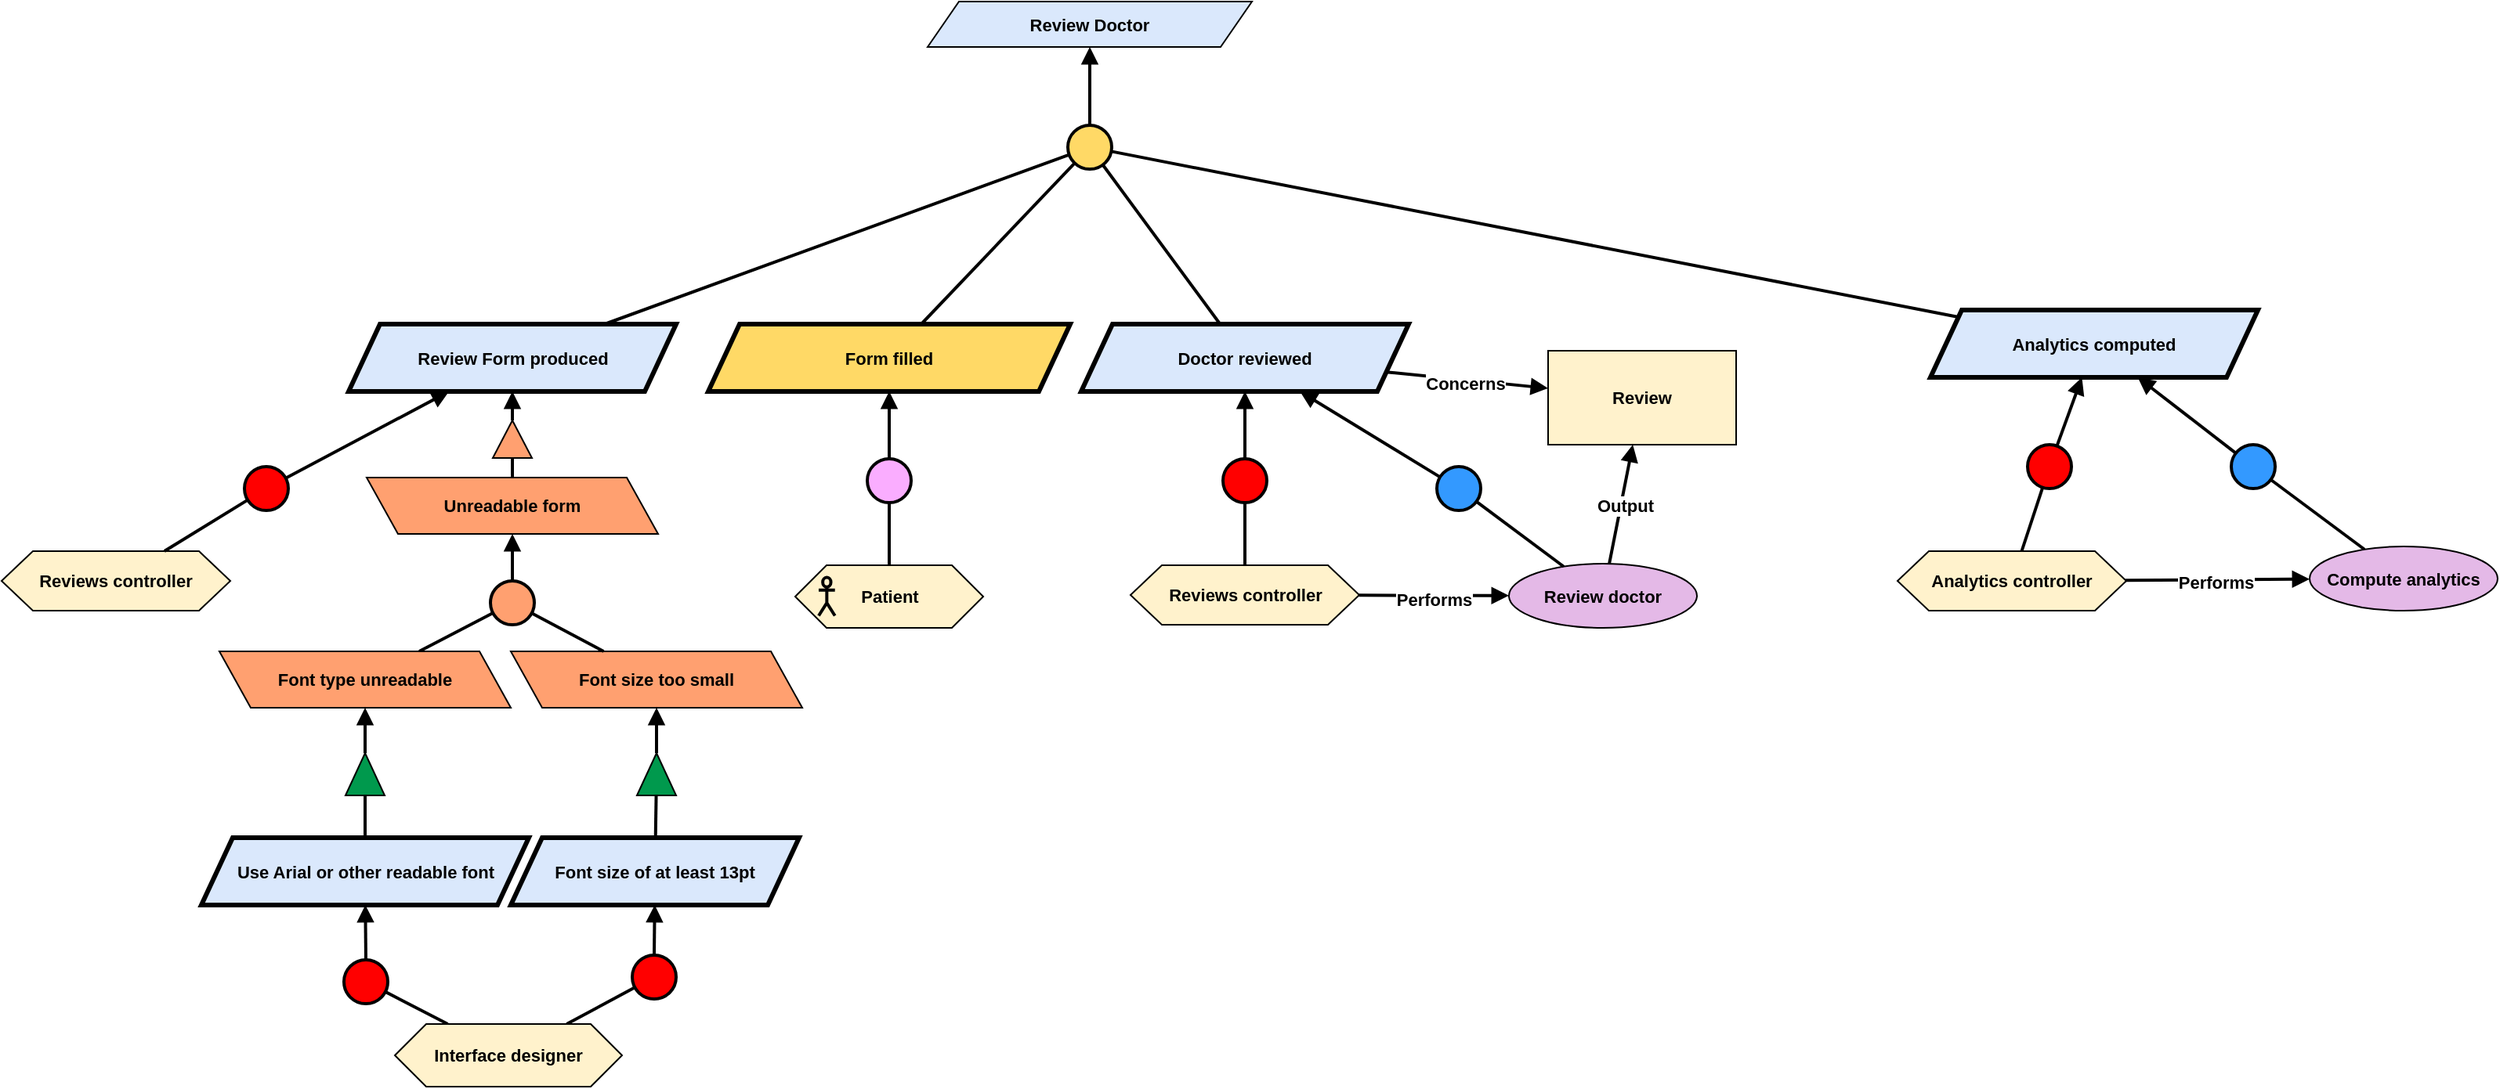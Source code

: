 <mxfile version="24.4.6" type="github">
  <diagram name="Page-1" id="QZbvU5UdVqbodoA97YqL">
    <mxGraphModel dx="3793" dy="1004" grid="0" gridSize="10" guides="1" tooltips="1" connect="1" arrows="1" fold="1" page="0" pageScale="1" pageWidth="827" pageHeight="1169" math="0" shadow="0">
      <root>
        <mxCell id="0" />
        <mxCell id="1" parent="0" />
        <mxCell id="QZN1cMEf-9EO_mcpa69U-1" value="&lt;b&gt;Review Doctor&lt;/b&gt;" style="shape=parallelogram;perimeter=parallelogramPerimeter;whiteSpace=wrap;html=1;fixedSize=1;fillColor=#dae8fc;strokeColor=#000000;fontFamily=Helvetica;fontSize=11;fontColor=default;labelBackgroundColor=none;" parent="1" vertex="1">
          <mxGeometry x="-1150" y="324" width="207" height="29" as="geometry" />
        </mxCell>
        <mxCell id="GDvIqiIspNc1gY_K4FjV-1" value="" style="ellipse;whiteSpace=wrap;html=1;aspect=fixed;fillColor=#FFD966;strokeWidth=2;" parent="1" vertex="1">
          <mxGeometry x="-1060.5" y="403" width="28" height="28" as="geometry" />
        </mxCell>
        <mxCell id="GDvIqiIspNc1gY_K4FjV-2" value="" style="endArrow=block;html=1;rounded=0;endFill=1;strokeWidth=2;" parent="1" source="GDvIqiIspNc1gY_K4FjV-1" target="QZN1cMEf-9EO_mcpa69U-1" edge="1">
          <mxGeometry width="50" height="50" relative="1" as="geometry">
            <mxPoint x="-1044.505" y="424.972" as="sourcePoint" />
            <mxPoint x="-1048.5" y="380" as="targetPoint" />
          </mxGeometry>
        </mxCell>
        <mxCell id="GDvIqiIspNc1gY_K4FjV-3" value="" style="endArrow=none;html=1;rounded=0;strokeWidth=2;" parent="1" source="GDvIqiIspNc1gY_K4FjV-4" target="GDvIqiIspNc1gY_K4FjV-1" edge="1">
          <mxGeometry width="50" height="50" relative="1" as="geometry">
            <mxPoint x="-676.5" y="484" as="sourcePoint" />
            <mxPoint x="-651.5" y="420" as="targetPoint" />
          </mxGeometry>
        </mxCell>
        <mxCell id="GDvIqiIspNc1gY_K4FjV-4" value="&lt;b&gt;Review Form produced&lt;/b&gt;" style="shape=parallelogram;perimeter=parallelogramPerimeter;whiteSpace=wrap;html=1;fixedSize=1;fillColor=#dae8fc;strokeColor=#000000;strokeWidth=3;fontFamily=Helvetica;fontSize=11;fontColor=default;labelBackgroundColor=none;" parent="1" vertex="1">
          <mxGeometry x="-1519.5" y="530" width="209" height="43" as="geometry" />
        </mxCell>
        <mxCell id="GDvIqiIspNc1gY_K4FjV-5" value="&lt;b&gt;Doctor reviewed&lt;/b&gt;" style="shape=parallelogram;perimeter=parallelogramPerimeter;whiteSpace=wrap;html=1;fixedSize=1;fillColor=#dae8fc;strokeColor=#000000;strokeWidth=3;fontFamily=Helvetica;fontSize=11;fontColor=default;labelBackgroundColor=none;" parent="1" vertex="1">
          <mxGeometry x="-1052" y="530" width="209" height="43" as="geometry" />
        </mxCell>
        <mxCell id="GDvIqiIspNc1gY_K4FjV-6" value="&lt;b&gt;Form filled&lt;/b&gt;" style="shape=parallelogram;perimeter=parallelogramPerimeter;whiteSpace=wrap;html=1;fixedSize=1;fillColor=#FFD966;strokeColor=#000000;strokeWidth=3;fontFamily=Helvetica;fontSize=11;fontColor=default;labelBackgroundColor=none;" parent="1" vertex="1">
          <mxGeometry x="-1290" y="530" width="231" height="43" as="geometry" />
        </mxCell>
        <mxCell id="GDvIqiIspNc1gY_K4FjV-10" value="" style="group" parent="1" vertex="1" connectable="0">
          <mxGeometry x="-1234.5" y="684" width="120" height="40" as="geometry" />
        </mxCell>
        <mxCell id="GDvIqiIspNc1gY_K4FjV-11" value="&lt;div&gt;&lt;b&gt;Patient&lt;/b&gt;&lt;/div&gt;" style="shape=hexagon;perimeter=hexagonPerimeter2;whiteSpace=wrap;html=1;fixedSize=1;fillColor=#FFF2CC;fontFamily=Helvetica;fontSize=11;fontColor=default;labelBackgroundColor=none;" parent="GDvIqiIspNc1gY_K4FjV-10" vertex="1">
          <mxGeometry width="120" height="40" as="geometry" />
        </mxCell>
        <mxCell id="GDvIqiIspNc1gY_K4FjV-12" value="" style="shape=umlActor;verticalLabelPosition=bottom;verticalAlign=top;html=1;outlineConnect=0;fillColor=none;strokeWidth=2;fontFamily=Helvetica;fontSize=11;fontColor=default;labelBackgroundColor=default;" parent="GDvIqiIspNc1gY_K4FjV-10" vertex="1">
          <mxGeometry x="14.983" y="7.75" width="10.373" height="24.5" as="geometry" />
        </mxCell>
        <mxCell id="GDvIqiIspNc1gY_K4FjV-13" value="" style="ellipse;whiteSpace=wrap;html=1;aspect=fixed;fillColor=#FAADFF;strokeWidth=2;fontFamily=Helvetica;fontSize=11;fontColor=default;labelBackgroundColor=default;" parent="1" vertex="1">
          <mxGeometry x="-1188.5" y="616" width="28" height="28" as="geometry" />
        </mxCell>
        <mxCell id="GDvIqiIspNc1gY_K4FjV-14" value="" style="endArrow=block;html=1;rounded=0;endFill=1;strokeWidth=2;strokeColor=default;align=center;verticalAlign=middle;fontFamily=Helvetica;fontSize=11;fontColor=default;labelBackgroundColor=default;" parent="1" source="GDvIqiIspNc1gY_K4FjV-13" target="GDvIqiIspNc1gY_K4FjV-6" edge="1">
          <mxGeometry width="50" height="50" relative="1" as="geometry">
            <mxPoint x="-1104.005" y="571.972" as="sourcePoint" />
            <mxPoint x="-1108" y="527" as="targetPoint" />
          </mxGeometry>
        </mxCell>
        <mxCell id="GDvIqiIspNc1gY_K4FjV-15" value="" style="endArrow=none;html=1;rounded=0;strokeWidth=2;strokeColor=default;align=center;verticalAlign=middle;fontFamily=Helvetica;fontSize=11;fontColor=default;labelBackgroundColor=default;" parent="1" source="GDvIqiIspNc1gY_K4FjV-11" target="GDvIqiIspNc1gY_K4FjV-13" edge="1">
          <mxGeometry width="50" height="50" relative="1" as="geometry">
            <mxPoint x="-1105" y="634" as="sourcePoint" />
            <mxPoint x="-1080" y="570" as="targetPoint" />
          </mxGeometry>
        </mxCell>
        <mxCell id="GDvIqiIspNc1gY_K4FjV-17" value="" style="endArrow=none;html=1;rounded=0;strokeWidth=2;" parent="1" source="GDvIqiIspNc1gY_K4FjV-5" target="GDvIqiIspNc1gY_K4FjV-1" edge="1">
          <mxGeometry width="50" height="50" relative="1" as="geometry">
            <mxPoint x="-1036" y="539" as="sourcePoint" />
            <mxPoint x="-1036" y="441" as="targetPoint" />
          </mxGeometry>
        </mxCell>
        <mxCell id="GDvIqiIspNc1gY_K4FjV-19" value="&lt;div&gt;&lt;b&gt;Reviews controller&lt;/b&gt;&lt;/div&gt;" style="shape=hexagon;perimeter=hexagonPerimeter2;whiteSpace=wrap;html=1;fixedSize=1;fillColor=#FFF2CC;fontFamily=Helvetica;fontSize=11;fontColor=default;labelBackgroundColor=none;" parent="1" vertex="1">
          <mxGeometry x="-1020.5" y="684" width="146" height="38" as="geometry" />
        </mxCell>
        <mxCell id="GDvIqiIspNc1gY_K4FjV-20" value="" style="ellipse;whiteSpace=wrap;html=1;aspect=fixed;fillColor=#FF0000;strokeWidth=2;" parent="1" vertex="1">
          <mxGeometry x="-961.5" y="616" width="28" height="28" as="geometry" />
        </mxCell>
        <mxCell id="GDvIqiIspNc1gY_K4FjV-21" value="" style="endArrow=block;html=1;rounded=0;endFill=1;strokeWidth=2;" parent="1" source="GDvIqiIspNc1gY_K4FjV-20" target="GDvIqiIspNc1gY_K4FjV-5" edge="1">
          <mxGeometry width="50" height="50" relative="1" as="geometry">
            <mxPoint x="-1127.005" y="801.972" as="sourcePoint" />
            <mxPoint x="-1131" y="757" as="targetPoint" />
          </mxGeometry>
        </mxCell>
        <mxCell id="GDvIqiIspNc1gY_K4FjV-22" value="" style="endArrow=none;html=1;rounded=0;strokeWidth=2;" parent="1" source="GDvIqiIspNc1gY_K4FjV-19" target="GDvIqiIspNc1gY_K4FjV-20" edge="1">
          <mxGeometry width="50" height="50" relative="1" as="geometry">
            <mxPoint x="-1128" y="864" as="sourcePoint" />
            <mxPoint x="-1103" y="800" as="targetPoint" />
          </mxGeometry>
        </mxCell>
        <mxCell id="GDvIqiIspNc1gY_K4FjV-23" value="&lt;b&gt;Analytics computed&lt;/b&gt;" style="shape=parallelogram;perimeter=parallelogramPerimeter;whiteSpace=wrap;html=1;fixedSize=1;fillColor=#dae8fc;strokeColor=#000000;strokeWidth=3;fontFamily=Helvetica;fontSize=11;fontColor=default;labelBackgroundColor=none;" parent="1" vertex="1">
          <mxGeometry x="-510" y="521" width="209" height="43" as="geometry" />
        </mxCell>
        <mxCell id="GDvIqiIspNc1gY_K4FjV-25" value="" style="endArrow=none;html=1;rounded=0;strokeWidth=2;" parent="1" source="GDvIqiIspNc1gY_K4FjV-6" target="GDvIqiIspNc1gY_K4FjV-1" edge="1">
          <mxGeometry width="50" height="50" relative="1" as="geometry">
            <mxPoint x="-1232" y="539" as="sourcePoint" />
            <mxPoint x="-1049" y="434" as="targetPoint" />
          </mxGeometry>
        </mxCell>
        <mxCell id="GDvIqiIspNc1gY_K4FjV-26" value="" style="endArrow=none;html=1;rounded=0;strokeWidth=2;" parent="1" source="GDvIqiIspNc1gY_K4FjV-23" target="GDvIqiIspNc1gY_K4FjV-1" edge="1">
          <mxGeometry width="50" height="50" relative="1" as="geometry">
            <mxPoint x="-820" y="539" as="sourcePoint" />
            <mxPoint x="-1024" y="433" as="targetPoint" />
          </mxGeometry>
        </mxCell>
        <mxCell id="GDvIqiIspNc1gY_K4FjV-31" value="&lt;div&gt;&lt;b&gt;Analytics controller&lt;/b&gt;&lt;/div&gt;" style="shape=hexagon;perimeter=hexagonPerimeter2;whiteSpace=wrap;html=1;fixedSize=1;fillColor=#FFF2CC;fontFamily=Helvetica;fontSize=11;fontColor=default;labelBackgroundColor=none;" parent="1" vertex="1">
          <mxGeometry x="-531" y="675" width="146" height="38" as="geometry" />
        </mxCell>
        <mxCell id="GDvIqiIspNc1gY_K4FjV-32" value="" style="ellipse;whiteSpace=wrap;html=1;aspect=fixed;fillColor=#FF0000;strokeWidth=2;" parent="1" vertex="1">
          <mxGeometry x="-448" y="607" width="28" height="28" as="geometry" />
        </mxCell>
        <mxCell id="GDvIqiIspNc1gY_K4FjV-33" value="" style="endArrow=block;html=1;rounded=0;endFill=1;strokeWidth=2;" parent="1" source="GDvIqiIspNc1gY_K4FjV-32" target="GDvIqiIspNc1gY_K4FjV-23" edge="1">
          <mxGeometry width="50" height="50" relative="1" as="geometry">
            <mxPoint x="-580.505" y="794.972" as="sourcePoint" />
            <mxPoint x="-400.5" y="566" as="targetPoint" />
          </mxGeometry>
        </mxCell>
        <mxCell id="GDvIqiIspNc1gY_K4FjV-34" value="" style="endArrow=none;html=1;rounded=0;strokeWidth=2;" parent="1" source="GDvIqiIspNc1gY_K4FjV-31" target="GDvIqiIspNc1gY_K4FjV-32" edge="1">
          <mxGeometry width="50" height="50" relative="1" as="geometry">
            <mxPoint x="-581.5" y="857" as="sourcePoint" />
            <mxPoint x="-556.5" y="793" as="targetPoint" />
          </mxGeometry>
        </mxCell>
        <mxCell id="GDvIqiIspNc1gY_K4FjV-35" value="&lt;div&gt;&lt;b&gt;Reviews controller&lt;/b&gt;&lt;/div&gt;" style="shape=hexagon;perimeter=hexagonPerimeter2;whiteSpace=wrap;html=1;fixedSize=1;fillColor=#FFF2CC;fontFamily=Helvetica;fontSize=11;fontColor=default;labelBackgroundColor=none;" parent="1" vertex="1">
          <mxGeometry x="-1741" y="675" width="146" height="38" as="geometry" />
        </mxCell>
        <mxCell id="GDvIqiIspNc1gY_K4FjV-36" value="" style="ellipse;whiteSpace=wrap;html=1;aspect=fixed;fillColor=#FF0000;strokeWidth=2;" parent="1" vertex="1">
          <mxGeometry x="-1586" y="621" width="28" height="28" as="geometry" />
        </mxCell>
        <mxCell id="GDvIqiIspNc1gY_K4FjV-37" value="" style="endArrow=block;html=1;rounded=0;endFill=1;strokeWidth=2;" parent="1" source="GDvIqiIspNc1gY_K4FjV-36" target="GDvIqiIspNc1gY_K4FjV-4" edge="1">
          <mxGeometry width="50" height="50" relative="1" as="geometry">
            <mxPoint x="-1227.505" y="810.972" as="sourcePoint" />
            <mxPoint x="-1047.5" y="582" as="targetPoint" />
          </mxGeometry>
        </mxCell>
        <mxCell id="GDvIqiIspNc1gY_K4FjV-38" value="" style="endArrow=none;html=1;rounded=0;strokeWidth=2;" parent="1" source="GDvIqiIspNc1gY_K4FjV-35" target="GDvIqiIspNc1gY_K4FjV-36" edge="1">
          <mxGeometry width="50" height="50" relative="1" as="geometry">
            <mxPoint x="-1228.5" y="873" as="sourcePoint" />
            <mxPoint x="-1203.5" y="809" as="targetPoint" />
          </mxGeometry>
        </mxCell>
        <mxCell id="B__In8Ob0YahC3zJyNfu-13" value="" style="endArrow=block;html=1;rounded=0;endFill=1;strokeWidth=2;" parent="1" source="B__In8Ob0YahC3zJyNfu-15" target="GDvIqiIspNc1gY_K4FjV-4" edge="1">
          <mxGeometry width="50" height="50" relative="1" as="geometry">
            <mxPoint x="-1252" y="453" as="sourcePoint" />
            <mxPoint x="-1261" y="421" as="targetPoint" />
          </mxGeometry>
        </mxCell>
        <mxCell id="B__In8Ob0YahC3zJyNfu-14" value="" style="endArrow=none;html=1;rounded=0;strokeWidth=2;" parent="1" source="B__In8Ob0YahC3zJyNfu-18" target="B__In8Ob0YahC3zJyNfu-15" edge="1">
          <mxGeometry width="50" height="50" relative="1" as="geometry">
            <mxPoint x="-1409.901" y="599.579" as="sourcePoint" />
            <mxPoint x="-1338" y="482" as="targetPoint" />
          </mxGeometry>
        </mxCell>
        <mxCell id="B__In8Ob0YahC3zJyNfu-15" value="" style="triangle;whiteSpace=wrap;html=1;rotation=-90;fillColor=#FFA070;" parent="1" vertex="1">
          <mxGeometry x="-1427" y="591" width="24" height="25" as="geometry" />
        </mxCell>
        <mxCell id="B__In8Ob0YahC3zJyNfu-18" value="Unreadable form" style="shape=parallelogram;perimeter=parallelogramPerimeter;whiteSpace=wrap;html=1;fixedSize=1;fillColor=#FFA070;fontStyle=1;fontFamily=Helvetica;fontSize=11;fontColor=default;labelBackgroundColor=none;flipH=1;flipV=0;" parent="1" vertex="1">
          <mxGeometry x="-1508" y="628" width="186" height="36" as="geometry" />
        </mxCell>
        <mxCell id="B__In8Ob0YahC3zJyNfu-19" value="Font size too small" style="shape=parallelogram;perimeter=parallelogramPerimeter;whiteSpace=wrap;html=1;fixedSize=1;fillColor=#FFA070;fontStyle=1;fontFamily=Helvetica;fontSize=11;fontColor=default;labelBackgroundColor=none;flipH=1;flipV=0;" parent="1" vertex="1">
          <mxGeometry x="-1416" y="739" width="186" height="36" as="geometry" />
        </mxCell>
        <mxCell id="B__In8Ob0YahC3zJyNfu-22" value="" style="ellipse;whiteSpace=wrap;html=1;aspect=fixed;fillColor=#FFA070;strokeWidth=2;" parent="1" vertex="1">
          <mxGeometry x="-1429" y="694" width="28" height="28" as="geometry" />
        </mxCell>
        <mxCell id="B__In8Ob0YahC3zJyNfu-23" value="" style="endArrow=block;html=1;rounded=0;endFill=1;strokeWidth=2;" parent="1" source="B__In8Ob0YahC3zJyNfu-22" target="B__In8Ob0YahC3zJyNfu-18" edge="1">
          <mxGeometry width="50" height="50" relative="1" as="geometry">
            <mxPoint x="-1049.005" y="698.972" as="sourcePoint" />
            <mxPoint x="-1053" y="654" as="targetPoint" />
          </mxGeometry>
        </mxCell>
        <mxCell id="B__In8Ob0YahC3zJyNfu-24" value="" style="endArrow=none;html=1;rounded=0;strokeWidth=2;" parent="1" source="B__In8Ob0YahC3zJyNfu-19" target="B__In8Ob0YahC3zJyNfu-22" edge="1">
          <mxGeometry width="50" height="50" relative="1" as="geometry">
            <mxPoint x="-1050" y="761" as="sourcePoint" />
            <mxPoint x="-1025" y="697" as="targetPoint" />
          </mxGeometry>
        </mxCell>
        <mxCell id="B__In8Ob0YahC3zJyNfu-26" value="" style="endArrow=none;html=1;rounded=0;strokeWidth=2;" parent="1" source="B__In8Ob0YahC3zJyNfu-33" target="B__In8Ob0YahC3zJyNfu-22" edge="1">
          <mxGeometry width="50" height="50" relative="1" as="geometry">
            <mxPoint x="-1166.076" y="739" as="sourcePoint" />
            <mxPoint x="-1223" y="715" as="targetPoint" />
          </mxGeometry>
        </mxCell>
        <mxCell id="B__In8Ob0YahC3zJyNfu-29" value="&lt;b&gt;Font size of at least 13pt&lt;/b&gt;" style="shape=parallelogram;perimeter=parallelogramPerimeter;whiteSpace=wrap;html=1;fixedSize=1;fillColor=#dae8fc;strokeColor=#000000;strokeWidth=3;fontFamily=Helvetica;fontSize=11;fontColor=default;labelBackgroundColor=none;" parent="1" vertex="1">
          <mxGeometry x="-1416" y="858" width="184" height="43" as="geometry" />
        </mxCell>
        <mxCell id="B__In8Ob0YahC3zJyNfu-30" value="" style="endArrow=block;html=1;rounded=0;endFill=1;strokeWidth=2;" parent="1" source="B__In8Ob0YahC3zJyNfu-32" target="B__In8Ob0YahC3zJyNfu-19" edge="1">
          <mxGeometry width="50" height="50" relative="1" as="geometry">
            <mxPoint x="-1207" y="773" as="sourcePoint" />
            <mxPoint x="-1318" y="775.0" as="targetPoint" />
          </mxGeometry>
        </mxCell>
        <mxCell id="B__In8Ob0YahC3zJyNfu-31" value="" style="endArrow=none;html=1;rounded=0;strokeWidth=2;" parent="1" source="B__In8Ob0YahC3zJyNfu-29" target="B__In8Ob0YahC3zJyNfu-32" edge="1">
          <mxGeometry width="50" height="50" relative="1" as="geometry">
            <mxPoint x="-1215" y="847" as="sourcePoint" />
            <mxPoint x="-1216.756" y="807.998" as="targetPoint" />
          </mxGeometry>
        </mxCell>
        <mxCell id="B__In8Ob0YahC3zJyNfu-32" value="" style="triangle;whiteSpace=wrap;html=1;rotation=-90;fillColor=#00994D;" parent="1" vertex="1">
          <mxGeometry x="-1336.5" y="805" width="27" height="25" as="geometry" />
        </mxCell>
        <mxCell id="B__In8Ob0YahC3zJyNfu-33" value="Font type unreadable" style="shape=parallelogram;perimeter=parallelogramPerimeter;whiteSpace=wrap;html=1;fixedSize=1;fillColor=#FFA070;fontStyle=1;fontFamily=Helvetica;fontSize=11;fontColor=default;labelBackgroundColor=none;flipH=1;flipV=0;" parent="1" vertex="1">
          <mxGeometry x="-1602" y="739" width="186" height="36" as="geometry" />
        </mxCell>
        <mxCell id="B__In8Ob0YahC3zJyNfu-34" value="&lt;b&gt;Use Arial or other readable font&lt;/b&gt;" style="shape=parallelogram;perimeter=parallelogramPerimeter;whiteSpace=wrap;html=1;fixedSize=1;fillColor=#dae8fc;strokeColor=#000000;strokeWidth=3;fontFamily=Helvetica;fontSize=11;fontColor=default;labelBackgroundColor=none;" parent="1" vertex="1">
          <mxGeometry x="-1613.5" y="858" width="209" height="43" as="geometry" />
        </mxCell>
        <mxCell id="B__In8Ob0YahC3zJyNfu-35" value="" style="endArrow=block;html=1;rounded=0;endFill=1;strokeWidth=2;" parent="1" source="B__In8Ob0YahC3zJyNfu-37" target="B__In8Ob0YahC3zJyNfu-33" edge="1">
          <mxGeometry width="50" height="50" relative="1" as="geometry">
            <mxPoint x="-1421" y="777" as="sourcePoint" />
            <mxPoint x="-1532" y="779" as="targetPoint" />
          </mxGeometry>
        </mxCell>
        <mxCell id="B__In8Ob0YahC3zJyNfu-36" value="" style="endArrow=none;html=1;rounded=0;strokeWidth=2;" parent="1" source="B__In8Ob0YahC3zJyNfu-34" target="B__In8Ob0YahC3zJyNfu-37" edge="1">
          <mxGeometry width="50" height="50" relative="1" as="geometry">
            <mxPoint x="-1429" y="851" as="sourcePoint" />
            <mxPoint x="-1430.756" y="811.998" as="targetPoint" />
          </mxGeometry>
        </mxCell>
        <mxCell id="B__In8Ob0YahC3zJyNfu-37" value="" style="triangle;whiteSpace=wrap;html=1;rotation=-90;fillColor=#00994D;" parent="1" vertex="1">
          <mxGeometry x="-1522.5" y="805" width="27" height="25" as="geometry" />
        </mxCell>
        <mxCell id="B__In8Ob0YahC3zJyNfu-42" value="" style="ellipse;whiteSpace=wrap;html=1;aspect=fixed;fillColor=#FF0000;strokeWidth=2;" parent="1" vertex="1">
          <mxGeometry x="-1522.5" y="936" width="28" height="28" as="geometry" />
        </mxCell>
        <mxCell id="B__In8Ob0YahC3zJyNfu-43" value="" style="endArrow=block;html=1;rounded=0;endFill=1;strokeWidth=2;" parent="1" source="B__In8Ob0YahC3zJyNfu-42" target="B__In8Ob0YahC3zJyNfu-34" edge="1">
          <mxGeometry width="50" height="50" relative="1" as="geometry">
            <mxPoint x="-1482.005" y="973.972" as="sourcePoint" />
            <mxPoint x="-1486" y="929" as="targetPoint" />
          </mxGeometry>
        </mxCell>
        <mxCell id="B__In8Ob0YahC3zJyNfu-44" value="" style="endArrow=none;html=1;rounded=0;strokeWidth=2;" parent="1" source="B__In8Ob0YahC3zJyNfu-49" target="B__In8Ob0YahC3zJyNfu-42" edge="1">
          <mxGeometry width="50" height="50" relative="1" as="geometry">
            <mxPoint x="-1517" y="1024" as="sourcePoint" />
            <mxPoint x="-1458" y="972" as="targetPoint" />
          </mxGeometry>
        </mxCell>
        <mxCell id="B__In8Ob0YahC3zJyNfu-45" value="" style="ellipse;whiteSpace=wrap;html=1;aspect=fixed;fillColor=#FF0000;strokeWidth=2;" parent="1" vertex="1">
          <mxGeometry x="-1338.5" y="933" width="28" height="28" as="geometry" />
        </mxCell>
        <mxCell id="B__In8Ob0YahC3zJyNfu-46" value="" style="endArrow=block;html=1;rounded=0;endFill=1;strokeWidth=2;" parent="1" source="B__In8Ob0YahC3zJyNfu-45" target="B__In8Ob0YahC3zJyNfu-29" edge="1">
          <mxGeometry width="50" height="50" relative="1" as="geometry">
            <mxPoint x="-1385.005" y="905.972" as="sourcePoint" />
            <mxPoint x="-1389" y="861" as="targetPoint" />
          </mxGeometry>
        </mxCell>
        <mxCell id="B__In8Ob0YahC3zJyNfu-47" value="" style="endArrow=none;html=1;rounded=0;strokeWidth=2;" parent="1" source="B__In8Ob0YahC3zJyNfu-49" target="B__In8Ob0YahC3zJyNfu-45" edge="1">
          <mxGeometry width="50" height="50" relative="1" as="geometry">
            <mxPoint x="-1317" y="1025" as="sourcePoint" />
            <mxPoint x="-1361" y="904" as="targetPoint" />
          </mxGeometry>
        </mxCell>
        <mxCell id="B__In8Ob0YahC3zJyNfu-51" value="" style="group" parent="1" vertex="1" connectable="0">
          <mxGeometry x="-1490" y="977" width="145" height="40" as="geometry" />
        </mxCell>
        <mxCell id="B__In8Ob0YahC3zJyNfu-49" value="&lt;b&gt;Interface designer&lt;/b&gt;" style="shape=hexagon;perimeter=hexagonPerimeter2;whiteSpace=wrap;html=1;fixedSize=1;fillColor=#FFF2CC;fontFamily=Helvetica;fontSize=11;fontColor=default;labelBackgroundColor=none;" parent="B__In8Ob0YahC3zJyNfu-51" vertex="1">
          <mxGeometry width="145" height="40" as="geometry" />
        </mxCell>
        <mxCell id="B__In8Ob0YahC3zJyNfu-56" value="&lt;b&gt;Compute analytics&lt;/b&gt;" style="ellipse;whiteSpace=wrap;html=1;fillColor=#E4B9E7;strokeColor=#000000;fontFamily=Helvetica;fontSize=11;fontColor=default;labelBackgroundColor=none;" parent="1" vertex="1">
          <mxGeometry x="-268" y="672" width="120" height="41" as="geometry" />
        </mxCell>
        <mxCell id="B__In8Ob0YahC3zJyNfu-57" value="" style="endArrow=block;html=1;rounded=0;endFill=1;strokeWidth=2;" parent="1" source="GDvIqiIspNc1gY_K4FjV-31" target="B__In8Ob0YahC3zJyNfu-56" edge="1">
          <mxGeometry width="50" height="50" relative="1" as="geometry">
            <mxPoint x="-388" y="809" as="sourcePoint" />
            <mxPoint x="-387" y="766" as="targetPoint" />
          </mxGeometry>
        </mxCell>
        <mxCell id="B__In8Ob0YahC3zJyNfu-58" value="&lt;b&gt;Performs&lt;/b&gt;" style="edgeLabel;html=1;align=center;verticalAlign=middle;resizable=0;points=[];" parent="B__In8Ob0YahC3zJyNfu-57" vertex="1" connectable="0">
          <mxGeometry x="-0.022" y="-2" relative="1" as="geometry">
            <mxPoint as="offset" />
          </mxGeometry>
        </mxCell>
        <mxCell id="B__In8Ob0YahC3zJyNfu-59" value="" style="ellipse;whiteSpace=wrap;html=1;aspect=fixed;fillColor=#3399FF;strokeWidth=2;" parent="1" vertex="1">
          <mxGeometry x="-318" y="607" width="28" height="28" as="geometry" />
        </mxCell>
        <mxCell id="B__In8Ob0YahC3zJyNfu-60" value="" style="endArrow=block;html=1;rounded=0;endFill=1;strokeWidth=2;" parent="1" source="B__In8Ob0YahC3zJyNfu-59" target="GDvIqiIspNc1gY_K4FjV-23" edge="1">
          <mxGeometry width="50" height="50" relative="1" as="geometry">
            <mxPoint x="-207.005" y="691.972" as="sourcePoint" />
            <mxPoint x="-211" y="647" as="targetPoint" />
          </mxGeometry>
        </mxCell>
        <mxCell id="B__In8Ob0YahC3zJyNfu-61" value="" style="endArrow=none;html=1;rounded=0;strokeWidth=2;" parent="1" source="B__In8Ob0YahC3zJyNfu-56" target="B__In8Ob0YahC3zJyNfu-59" edge="1">
          <mxGeometry width="50" height="50" relative="1" as="geometry">
            <mxPoint x="-208" y="754" as="sourcePoint" />
            <mxPoint x="-183" y="690" as="targetPoint" />
          </mxGeometry>
        </mxCell>
        <mxCell id="HsAQkhixfKuZ2IInjGRY-1" value="&lt;b&gt;Review doctor&lt;/b&gt;" style="ellipse;whiteSpace=wrap;html=1;fillColor=#E4B9E7;strokeColor=#000000;fontFamily=Helvetica;fontSize=11;fontColor=default;labelBackgroundColor=none;" vertex="1" parent="1">
          <mxGeometry x="-779" y="683" width="120" height="41" as="geometry" />
        </mxCell>
        <mxCell id="HsAQkhixfKuZ2IInjGRY-3" value="" style="endArrow=block;html=1;rounded=0;endFill=1;strokeWidth=2;" edge="1" target="HsAQkhixfKuZ2IInjGRY-1" parent="1" source="GDvIqiIspNc1gY_K4FjV-19">
          <mxGeometry width="50" height="50" relative="1" as="geometry">
            <mxPoint x="-854" y="703.56" as="sourcePoint" />
            <mxPoint x="-736.989" y="702.448" as="targetPoint" />
          </mxGeometry>
        </mxCell>
        <mxCell id="HsAQkhixfKuZ2IInjGRY-4" value="&lt;b&gt;Performs&lt;/b&gt;" style="edgeLabel;html=1;align=center;verticalAlign=middle;resizable=0;points=[];" vertex="1" connectable="0" parent="HsAQkhixfKuZ2IInjGRY-3">
          <mxGeometry x="-0.022" y="-2" relative="1" as="geometry">
            <mxPoint as="offset" />
          </mxGeometry>
        </mxCell>
        <mxCell id="HsAQkhixfKuZ2IInjGRY-5" value="" style="ellipse;whiteSpace=wrap;html=1;aspect=fixed;fillColor=#3399FF;strokeWidth=2;" vertex="1" parent="1">
          <mxGeometry x="-825" y="621" width="28" height="28" as="geometry" />
        </mxCell>
        <mxCell id="HsAQkhixfKuZ2IInjGRY-6" value="" style="endArrow=block;html=1;rounded=0;endFill=1;strokeWidth=2;" edge="1" source="HsAQkhixfKuZ2IInjGRY-5" parent="1" target="GDvIqiIspNc1gY_K4FjV-5">
          <mxGeometry width="50" height="50" relative="1" as="geometry">
            <mxPoint x="-490.515" y="483.972" as="sourcePoint" />
            <mxPoint x="-661.51" y="356" as="targetPoint" />
          </mxGeometry>
        </mxCell>
        <mxCell id="HsAQkhixfKuZ2IInjGRY-7" value="" style="endArrow=none;html=1;rounded=0;strokeWidth=2;" edge="1" source="HsAQkhixfKuZ2IInjGRY-1" target="HsAQkhixfKuZ2IInjGRY-5" parent="1">
          <mxGeometry width="50" height="50" relative="1" as="geometry">
            <mxPoint x="-517" y="466" as="sourcePoint" />
            <mxPoint x="-466.51" y="482" as="targetPoint" />
          </mxGeometry>
        </mxCell>
        <mxCell id="HsAQkhixfKuZ2IInjGRY-8" value="&lt;b&gt;Review&lt;/b&gt;" style="rounded=0;whiteSpace=wrap;html=1;fillColor=#FFF2CC;fontFamily=Helvetica;fontSize=11;fontColor=default;labelBackgroundColor=none;" vertex="1" parent="1">
          <mxGeometry x="-754.0" y="547" width="120" height="60" as="geometry" />
        </mxCell>
        <mxCell id="HsAQkhixfKuZ2IInjGRY-10" value="" style="endArrow=block;html=1;rounded=0;endFill=1;strokeWidth=2;" edge="1" parent="1" source="HsAQkhixfKuZ2IInjGRY-1" target="HsAQkhixfKuZ2IInjGRY-8">
          <mxGeometry width="50" height="50" relative="1" as="geometry">
            <mxPoint x="-836" y="749" as="sourcePoint" />
            <mxPoint x="-733" y="736" as="targetPoint" />
          </mxGeometry>
        </mxCell>
        <mxCell id="HsAQkhixfKuZ2IInjGRY-11" value="&lt;b&gt;Output&lt;/b&gt;" style="edgeLabel;html=1;align=center;verticalAlign=middle;resizable=0;points=[];" vertex="1" connectable="0" parent="HsAQkhixfKuZ2IInjGRY-10">
          <mxGeometry x="-0.022" y="-2" relative="1" as="geometry">
            <mxPoint as="offset" />
          </mxGeometry>
        </mxCell>
        <mxCell id="HsAQkhixfKuZ2IInjGRY-12" value="" style="endArrow=block;html=1;rounded=0;endFill=1;strokeWidth=2;" edge="1" parent="1" source="GDvIqiIspNc1gY_K4FjV-5" target="HsAQkhixfKuZ2IInjGRY-8">
          <mxGeometry width="50" height="50" relative="1" as="geometry">
            <mxPoint x="-705" y="663" as="sourcePoint" />
            <mxPoint x="-675" y="596" as="targetPoint" />
          </mxGeometry>
        </mxCell>
        <mxCell id="HsAQkhixfKuZ2IInjGRY-13" value="&lt;b&gt;Concerns&lt;/b&gt;" style="edgeLabel;html=1;align=center;verticalAlign=middle;resizable=0;points=[];" vertex="1" connectable="0" parent="HsAQkhixfKuZ2IInjGRY-12">
          <mxGeometry x="-0.022" y="-2" relative="1" as="geometry">
            <mxPoint as="offset" />
          </mxGeometry>
        </mxCell>
      </root>
    </mxGraphModel>
  </diagram>
</mxfile>
